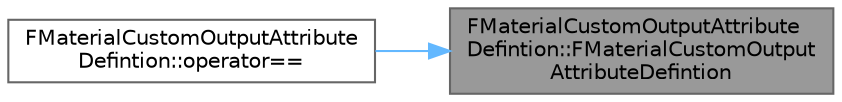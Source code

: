 digraph "FMaterialCustomOutputAttributeDefintion::FMaterialCustomOutputAttributeDefintion"
{
 // INTERACTIVE_SVG=YES
 // LATEX_PDF_SIZE
  bgcolor="transparent";
  edge [fontname=Helvetica,fontsize=10,labelfontname=Helvetica,labelfontsize=10];
  node [fontname=Helvetica,fontsize=10,shape=box,height=0.2,width=0.4];
  rankdir="RL";
  Node1 [id="Node000001",label="FMaterialCustomOutputAttribute\lDefintion::FMaterialCustomOutput\lAttributeDefintion",height=0.2,width=0.4,color="gray40", fillcolor="grey60", style="filled", fontcolor="black",tooltip=" "];
  Node1 -> Node2 [id="edge1_Node000001_Node000002",dir="back",color="steelblue1",style="solid",tooltip=" "];
  Node2 [id="Node000002",label="FMaterialCustomOutputAttribute\lDefintion::operator==",height=0.2,width=0.4,color="grey40", fillcolor="white", style="filled",URL="$d4/d24/classFMaterialCustomOutputAttributeDefintion.html#a2532dd834396e35c38d209a41352fd00",tooltip=" "];
}
